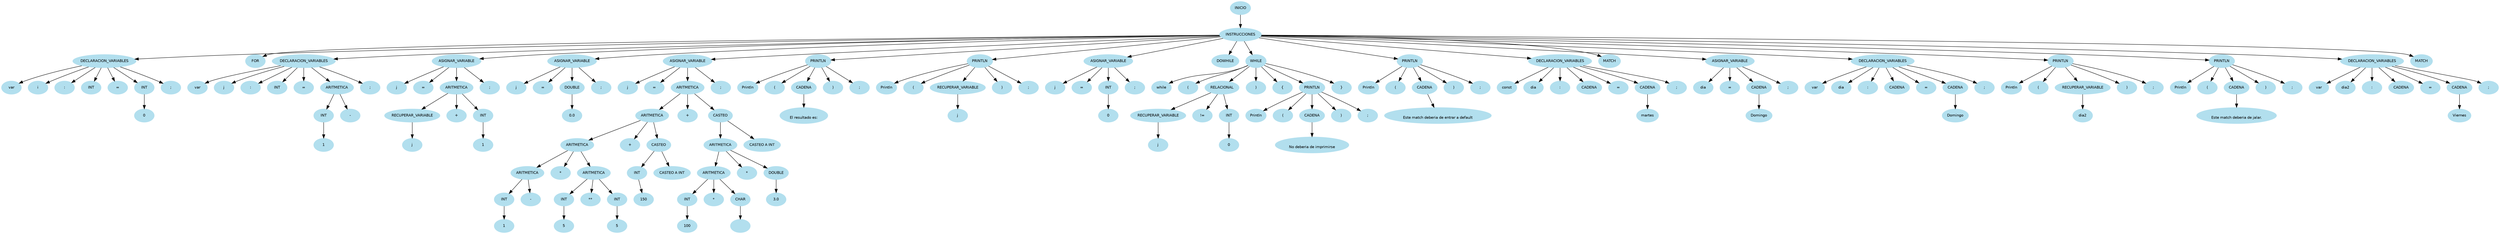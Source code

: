 digraph arbolAST{
node [shape=oval, style=filled, color=lightblue2, fontname=Helvetica, fontsize=10];
edge [fontname=Helvetica, fontsize=10];
n0[label="INICIO"];
n1[label="INSTRUCCIONES"];
n0 -> n1;
n2[label="DECLARACION_VARIABLES"];
n1 -> n2;
n3[label="var"];
n2 -> n3;
n4[label="i"];
n2 -> n4;
n5[label=":"];
n2 -> n5;
n6[label="INT"];
n2 -> n6;
n7[label="="];
n2 -> n7;
n8[label="INT"];
n2 -> n8;
n9[label="0"];
n8 -> n9;
n10[label=";"];
n2 -> n10;
n11[label="FOR"];
n1 -> n11;
n12[label="DECLARACION_VARIABLES"];
n1 -> n12;
n13[label="var"];
n12 -> n13;
n14[label="j"];
n12 -> n14;
n15[label=":"];
n12 -> n15;
n16[label="INT"];
n12 -> n16;
n17[label="="];
n12 -> n17;
n18[label="ARITMETICA"];
n12 -> n18;
n19[label="INT"];
n18 -> n19;
n20[label="1"];
n19 -> n20;
n21[label="-"];
n18 -> n21;
n22[label=";"];
n12 -> n22;
n23[label="ASIGNAR_VARIABLE"];
n1 -> n23;
n24[label="j"];
n23 -> n24;
n25[label="="];
n23 -> n25;
n26[label="ARITMETICA"];
n23 -> n26;
n27[label="RECUPERAR_VARIABLE"];
n26 -> n27;
n28[label="j"];
n27 -> n28;
n29[label="+"];
n26 -> n29;
n30[label="INT"];
n26 -> n30;
n31[label="1"];
n30 -> n31;
n32[label=";"];
n23 -> n32;
n33[label="ASIGNAR_VARIABLE"];
n1 -> n33;
n34[label="j"];
n33 -> n34;
n35[label="="];
n33 -> n35;
n36[label="DOUBLE"];
n33 -> n36;
n37[label="0.0"];
n36 -> n37;
n38[label=";"];
n33 -> n38;
n39[label="ASIGNAR_VARIABLE"];
n1 -> n39;
n40[label="j"];
n39 -> n40;
n41[label="="];
n39 -> n41;
n42[label="ARITMETICA"];
n39 -> n42;
n43[label="ARITMETICA"];
n42 -> n43;
n44[label="ARITMETICA"];
n43 -> n44;
n45[label="ARITMETICA"];
n44 -> n45;
n46[label="INT"];
n45 -> n46;
n47[label="1"];
n46 -> n47;
n48[label="-"];
n45 -> n48;
n49[label="*"];
n44 -> n49;
n50[label="ARITMETICA"];
n44 -> n50;
n51[label="INT"];
n50 -> n51;
n52[label="5"];
n51 -> n52;
n53[label="**"];
n50 -> n53;
n54[label="INT"];
n50 -> n54;
n55[label="5"];
n54 -> n55;
n56[label="+"];
n43 -> n56;
n57[label="CASTEO"];
n43 -> n57;
n58[label="INT"];
n57 -> n58;
n59[label="150"];
n58 -> n59;
n60[label="CASTEO A INT"];
n57 -> n60;
n61[label="+"];
n42 -> n61;
n62[label="CASTEO"];
n42 -> n62;
n63[label="ARITMETICA"];
n62 -> n63;
n64[label="ARITMETICA"];
n63 -> n64;
n65[label="INT"];
n64 -> n65;
n66[label="100"];
n65 -> n66;
n67[label="*"];
n64 -> n67;
n68[label="CHAR"];
n64 -> n68;
n69[label="\n"];
n68 -> n69;
n70[label="*"];
n63 -> n70;
n71[label="DOUBLE"];
n63 -> n71;
n72[label="3.0"];
n71 -> n72;
n73[label="CASTEO A INT"];
n62 -> n73;
n74[label=";"];
n39 -> n74;
n75[label="PRINTLN"];
n1 -> n75;
n76[label="Println"];
n75 -> n76;
n77[label="("];
n75 -> n77;
n78[label="CADENA"];
n75 -> n78;
n79[label="\nEl resultado es:"];
n78 -> n79;
n80[label=")"];
n75 -> n80;
n81[label=";"];
n75 -> n81;
n82[label="PRINTLN"];
n1 -> n82;
n83[label="Println"];
n82 -> n83;
n84[label="("];
n82 -> n84;
n85[label="RECUPERAR_VARIABLE"];
n82 -> n85;
n86[label="j"];
n85 -> n86;
n87[label=")"];
n82 -> n87;
n88[label=";"];
n82 -> n88;
n89[label="ASIGNAR_VARIABLE"];
n1 -> n89;
n90[label="j"];
n89 -> n90;
n91[label="="];
n89 -> n91;
n92[label="INT"];
n89 -> n92;
n93[label="0"];
n92 -> n93;
n94[label=";"];
n89 -> n94;
n95[label="DOWHILE"];
n1 -> n95;
n96[label="WHILE"];
n1 -> n96;
n97[label="while"];
n96 -> n97;
n98[label="("];
n96 -> n98;
n99[label="RELACIONAL"];
n96 -> n99;
n100[label="RECUPERAR_VARIABLE"];
n99 -> n100;
n101[label="j"];
n100 -> n101;
n102[label="!="];
n99 -> n102;
n103[label="INT"];
n99 -> n103;
n104[label="0"];
n103 -> n104;
n105[label=")"];
n96 -> n105;
n106[label="{"];
n96 -> n106;
n107[label="PRINTLN"];
n96 -> n107;
n108[label="Println"];
n107 -> n108;
n109[label="("];
n107 -> n109;
n110[label="CADENA"];
n107 -> n110;
n111[label="\nNo deberia de imprimirse"];
n110 -> n111;
n112[label=")"];
n107 -> n112;
n113[label=";"];
n107 -> n113;
n114[label="}"];
n96 -> n114;
n115[label="PRINTLN"];
n1 -> n115;
n116[label="Println"];
n115 -> n116;
n117[label="("];
n115 -> n117;
n118[label="CADENA"];
n115 -> n118;
n119[label="\nEste match deberia de entrar a default"];
n118 -> n119;
n120[label=")"];
n115 -> n120;
n121[label=";"];
n115 -> n121;
n122[label="DECLARACION_VARIABLES"];
n1 -> n122;
n123[label="const"];
n122 -> n123;
n124[label="dia"];
n122 -> n124;
n125[label=":"];
n122 -> n125;
n126[label="CADENA"];
n122 -> n126;
n127[label="="];
n122 -> n127;
n128[label="CADENA"];
n122 -> n128;
n129[label="martes"];
n128 -> n129;
n130[label=";"];
n122 -> n130;
n131[label="MATCH"];
n1 -> n131;
n132[label="ASIGNAR_VARIABLE"];
n1 -> n132;
n133[label="dia"];
n132 -> n133;
n134[label="="];
n132 -> n134;
n135[label="CADENA"];
n132 -> n135;
n136[label="Domingo"];
n135 -> n136;
n137[label=";"];
n132 -> n137;
n138[label="DECLARACION_VARIABLES"];
n1 -> n138;
n139[label="var"];
n138 -> n139;
n140[label="dia"];
n138 -> n140;
n141[label=":"];
n138 -> n141;
n142[label="CADENA"];
n138 -> n142;
n143[label="="];
n138 -> n143;
n144[label="CADENA"];
n138 -> n144;
n145[label="Domingo"];
n144 -> n145;
n146[label=";"];
n138 -> n146;
n147[label="PRINTLN"];
n1 -> n147;
n148[label="Println"];
n147 -> n148;
n149[label="("];
n147 -> n149;
n150[label="RECUPERAR_VARIABLE"];
n147 -> n150;
n151[label="dia2"];
n150 -> n151;
n152[label=")"];
n147 -> n152;
n153[label=";"];
n147 -> n153;
n154[label="PRINTLN"];
n1 -> n154;
n155[label="Println"];
n154 -> n155;
n156[label="("];
n154 -> n156;
n157[label="CADENA"];
n154 -> n157;
n158[label="\nEste match deberia de jalar."];
n157 -> n158;
n159[label=")"];
n154 -> n159;
n160[label=";"];
n154 -> n160;
n161[label="DECLARACION_VARIABLES"];
n1 -> n161;
n162[label="var"];
n161 -> n162;
n163[label="dia2"];
n161 -> n163;
n164[label=":"];
n161 -> n164;
n165[label="CADENA"];
n161 -> n165;
n166[label="="];
n161 -> n166;
n167[label="CADENA"];
n161 -> n167;
n168[label="Viernes"];
n167 -> n168;
n169[label=";"];
n161 -> n169;
n170[label="MATCH"];
n1 -> n170;
}